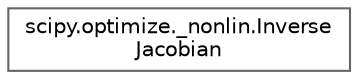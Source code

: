 digraph "Graphical Class Hierarchy"
{
 // LATEX_PDF_SIZE
  bgcolor="transparent";
  edge [fontname=Helvetica,fontsize=10,labelfontname=Helvetica,labelfontsize=10];
  node [fontname=Helvetica,fontsize=10,shape=box,height=0.2,width=0.4];
  rankdir="LR";
  Node0 [id="Node000000",label="scipy.optimize._nonlin.Inverse\lJacobian",height=0.2,width=0.4,color="grey40", fillcolor="white", style="filled",URL="$d9/dcb/classscipy_1_1optimize_1_1__nonlin_1_1InverseJacobian.html",tooltip=" "];
}
